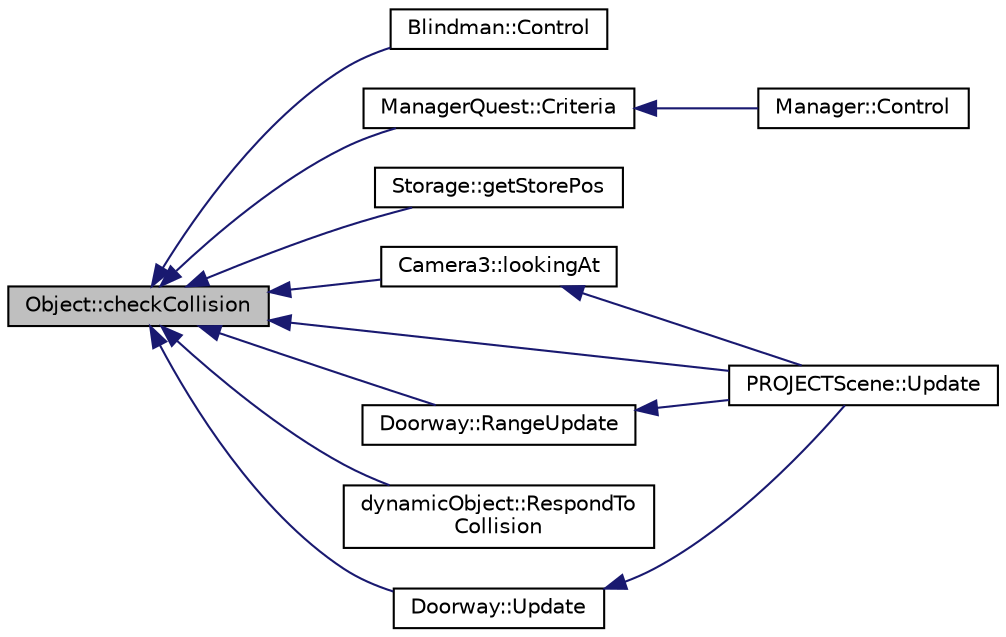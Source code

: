 digraph "Object::checkCollision"
{
  bgcolor="transparent";
  edge [fontname="Helvetica",fontsize="10",labelfontname="Helvetica",labelfontsize="10"];
  node [fontname="Helvetica",fontsize="10",shape=record];
  rankdir="LR";
  Node1 [label="Object::checkCollision",height=0.2,width=0.4,color="black", fillcolor="grey75", style="filled", fontcolor="black"];
  Node1 -> Node2 [dir="back",color="midnightblue",fontsize="10",style="solid",fontname="Helvetica"];
  Node2 [label="Blindman::Control",height=0.2,width=0.4,color="black",URL="$classBlindman.html#a1075050c7a1ad2ccb92e39f107bdc831",tooltip="Blindman Control. "];
  Node1 -> Node3 [dir="back",color="midnightblue",fontsize="10",style="solid",fontname="Helvetica"];
  Node3 [label="ManagerQuest::Criteria",height=0.2,width=0.4,color="black",URL="$classManagerQuest.html#a0a96a780361e8d833f1706540761ba5e"];
  Node3 -> Node4 [dir="back",color="midnightblue",fontsize="10",style="solid",fontname="Helvetica"];
  Node4 [label="Manager::Control",height=0.2,width=0.4,color="black",URL="$classManager.html#aa23a22bfd454e602d39588a6b6b23224",tooltip="Manager Control. "];
  Node1 -> Node5 [dir="back",color="midnightblue",fontsize="10",style="solid",fontname="Helvetica"];
  Node5 [label="Storage::getStorePos",height=0.2,width=0.4,color="black",URL="$classStorage.html#a6e6c426205e1ef6e6d72e24d57fd5f60"];
  Node1 -> Node6 [dir="back",color="midnightblue",fontsize="10",style="solid",fontname="Helvetica"];
  Node6 [label="Camera3::lookingAt",height=0.2,width=0.4,color="black",URL="$classCamera3.html#a44474d04a473a6d07d39b8b2dfba671e",tooltip="This is the lookingAt. "];
  Node6 -> Node7 [dir="back",color="midnightblue",fontsize="10",style="solid",fontname="Helvetica"];
  Node7 [label="PROJECTScene::Update",height=0.2,width=0.4,color="black",URL="$classPROJECTScene.html#ab4521f32fd8e1e5901c9896404e09789",tooltip="Upadte. "];
  Node1 -> Node8 [dir="back",color="midnightblue",fontsize="10",style="solid",fontname="Helvetica"];
  Node8 [label="Doorway::RangeUpdate",height=0.2,width=0.4,color="black",URL="$classDoorway.html#ac0e9cf66af2147991062d5f26a887c3b",tooltip="Doorway rangebox update /*. "];
  Node8 -> Node7 [dir="back",color="midnightblue",fontsize="10",style="solid",fontname="Helvetica"];
  Node1 -> Node9 [dir="back",color="midnightblue",fontsize="10",style="solid",fontname="Helvetica"];
  Node9 [label="dynamicObject::RespondTo\lCollision",height=0.2,width=0.4,color="black",URL="$classdynamicObject.html#af34cb96b5a22f85d119895e27af79428",tooltip="dynamicObj RespondToCollision "];
  Node1 -> Node7 [dir="back",color="midnightblue",fontsize="10",style="solid",fontname="Helvetica"];
  Node1 -> Node10 [dir="back",color="midnightblue",fontsize="10",style="solid",fontname="Helvetica"];
  Node10 [label="Doorway::Update",height=0.2,width=0.4,color="black",URL="$classDoorway.html#acba33af0e95e63acd73d3aa56c516104",tooltip="Doorway update. "];
  Node10 -> Node7 [dir="back",color="midnightblue",fontsize="10",style="solid",fontname="Helvetica"];
}
